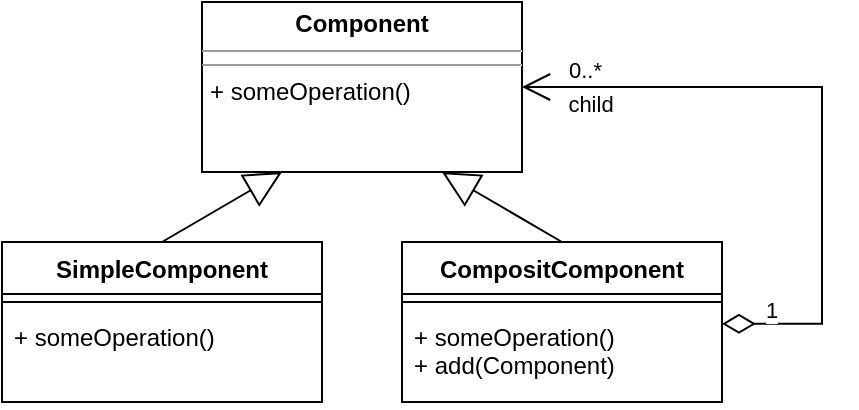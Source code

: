 <mxfile compressed="false" version="18.0.1" type="device">
  <diagram id="LjFui8IYsYtW_6qyloy6" name="Page-1">
    <mxGraphModel dx="927" dy="688" grid="1" gridSize="10" guides="1" tooltips="1" connect="1" arrows="1" fold="1" page="1" pageScale="1" pageWidth="827" pageHeight="1169" math="0" shadow="0">
      <root>
        <mxCell id="0" />
        <mxCell id="1" parent="0" />
        <mxCell id="gXgQhRm8L5lUMXrS_qzE-7" value="&lt;p style=&quot;margin:0px;margin-top:4px;text-align:center;&quot;&gt;&lt;b&gt;Component&lt;/b&gt;&lt;br&gt;&lt;/p&gt;&lt;hr size=&quot;1&quot;&gt;&lt;hr size=&quot;1&quot;&gt;&lt;p style=&quot;margin:0px;margin-left:4px;&quot;&gt;+ someOperation()&lt;br&gt;&lt;/p&gt;" style="verticalAlign=top;align=left;overflow=fill;fontSize=12;fontFamily=Helvetica;html=1;" vertex="1" parent="1">
          <mxGeometry x="220" y="120" width="160" height="85" as="geometry" />
        </mxCell>
        <mxCell id="gXgQhRm8L5lUMXrS_qzE-16" value="SimpleComponent" style="swimlane;fontStyle=1;align=center;verticalAlign=top;childLayout=stackLayout;horizontal=1;startSize=26;horizontalStack=0;resizeParent=1;resizeParentMax=0;resizeLast=0;collapsible=1;marginBottom=0;" vertex="1" parent="1">
          <mxGeometry x="120" y="240" width="160" height="80" as="geometry" />
        </mxCell>
        <mxCell id="gXgQhRm8L5lUMXrS_qzE-18" value="" style="line;strokeWidth=1;fillColor=none;align=left;verticalAlign=middle;spacingTop=-1;spacingLeft=3;spacingRight=3;rotatable=0;labelPosition=right;points=[];portConstraint=eastwest;" vertex="1" parent="gXgQhRm8L5lUMXrS_qzE-16">
          <mxGeometry y="26" width="160" height="8" as="geometry" />
        </mxCell>
        <mxCell id="gXgQhRm8L5lUMXrS_qzE-19" value="+ someOperation()" style="text;strokeColor=none;fillColor=none;align=left;verticalAlign=top;spacingLeft=4;spacingRight=4;overflow=hidden;rotatable=0;points=[[0,0.5],[1,0.5]];portConstraint=eastwest;" vertex="1" parent="gXgQhRm8L5lUMXrS_qzE-16">
          <mxGeometry y="34" width="160" height="46" as="geometry" />
        </mxCell>
        <mxCell id="gXgQhRm8L5lUMXrS_qzE-20" value="CompositComponent" style="swimlane;fontStyle=1;align=center;verticalAlign=top;childLayout=stackLayout;horizontal=1;startSize=26;horizontalStack=0;resizeParent=1;resizeParentMax=0;resizeLast=0;collapsible=1;marginBottom=0;" vertex="1" parent="1">
          <mxGeometry x="320" y="240" width="160" height="80" as="geometry" />
        </mxCell>
        <mxCell id="gXgQhRm8L5lUMXrS_qzE-22" value="" style="line;strokeWidth=1;fillColor=none;align=left;verticalAlign=middle;spacingTop=-1;spacingLeft=3;spacingRight=3;rotatable=0;labelPosition=right;points=[];portConstraint=eastwest;" vertex="1" parent="gXgQhRm8L5lUMXrS_qzE-20">
          <mxGeometry y="26" width="160" height="8" as="geometry" />
        </mxCell>
        <mxCell id="gXgQhRm8L5lUMXrS_qzE-23" value="+ someOperation()&#xa;+ add(Component)" style="text;strokeColor=none;fillColor=none;align=left;verticalAlign=top;spacingLeft=4;spacingRight=4;overflow=hidden;rotatable=0;points=[[0,0.5],[1,0.5]];portConstraint=eastwest;" vertex="1" parent="gXgQhRm8L5lUMXrS_qzE-20">
          <mxGeometry y="34" width="160" height="46" as="geometry" />
        </mxCell>
        <mxCell id="gXgQhRm8L5lUMXrS_qzE-24" value="" style="endArrow=block;endSize=16;endFill=0;html=1;rounded=0;entryX=0.25;entryY=1;entryDx=0;entryDy=0;exitX=0.5;exitY=0;exitDx=0;exitDy=0;" edge="1" parent="1" source="gXgQhRm8L5lUMXrS_qzE-16" target="gXgQhRm8L5lUMXrS_qzE-7">
          <mxGeometry width="160" relative="1" as="geometry">
            <mxPoint x="200" y="277.5" as="sourcePoint" />
            <mxPoint x="360" y="277.5" as="targetPoint" />
          </mxGeometry>
        </mxCell>
        <mxCell id="gXgQhRm8L5lUMXrS_qzE-25" value="" style="endArrow=block;endSize=16;endFill=0;html=1;rounded=0;entryX=0.75;entryY=1;entryDx=0;entryDy=0;exitX=0.5;exitY=0;exitDx=0;exitDy=0;" edge="1" parent="1" source="gXgQhRm8L5lUMXrS_qzE-20" target="gXgQhRm8L5lUMXrS_qzE-7">
          <mxGeometry width="160" relative="1" as="geometry">
            <mxPoint x="161" y="367.5" as="sourcePoint" />
            <mxPoint x="240" y="215" as="targetPoint" />
          </mxGeometry>
        </mxCell>
        <mxCell id="gXgQhRm8L5lUMXrS_qzE-30" value="" style="endArrow=open;html=1;endSize=12;startArrow=diamondThin;startSize=14;startFill=0;edgeStyle=orthogonalEdgeStyle;rounded=0;exitX=1;exitY=0.15;exitDx=0;exitDy=0;exitPerimeter=0;entryX=1;entryY=0.5;entryDx=0;entryDy=0;" edge="1" parent="1" source="gXgQhRm8L5lUMXrS_qzE-23" target="gXgQhRm8L5lUMXrS_qzE-7">
          <mxGeometry relative="1" as="geometry">
            <mxPoint x="550" y="270" as="sourcePoint" />
            <mxPoint x="690" y="120" as="targetPoint" />
            <Array as="points">
              <mxPoint x="530" y="280" />
              <mxPoint x="530" y="163" />
            </Array>
          </mxGeometry>
        </mxCell>
        <mxCell id="gXgQhRm8L5lUMXrS_qzE-31" value="1" style="edgeLabel;resizable=0;html=1;align=left;verticalAlign=top;" connectable="0" vertex="1" parent="gXgQhRm8L5lUMXrS_qzE-30">
          <mxGeometry x="-1" relative="1" as="geometry">
            <mxPoint x="20" y="-20" as="offset" />
          </mxGeometry>
        </mxCell>
        <mxCell id="gXgQhRm8L5lUMXrS_qzE-32" value="0..*" style="edgeLabel;resizable=0;html=1;align=right;verticalAlign=top;" connectable="0" vertex="1" parent="gXgQhRm8L5lUMXrS_qzE-30">
          <mxGeometry x="1" relative="1" as="geometry">
            <mxPoint x="41" y="-22" as="offset" />
          </mxGeometry>
        </mxCell>
        <mxCell id="gXgQhRm8L5lUMXrS_qzE-33" value="child" style="edgeLabel;html=1;align=center;verticalAlign=middle;resizable=0;points=[];" vertex="1" connectable="0" parent="gXgQhRm8L5lUMXrS_qzE-30">
          <mxGeometry x="0.937" y="3" relative="1" as="geometry">
            <mxPoint x="24" y="5" as="offset" />
          </mxGeometry>
        </mxCell>
      </root>
    </mxGraphModel>
  </diagram>
</mxfile>
